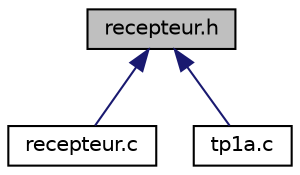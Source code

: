 digraph "recepteur.h"
{
 // LATEX_PDF_SIZE
  edge [fontname="Helvetica",fontsize="10",labelfontname="Helvetica",labelfontsize="10"];
  node [fontname="Helvetica",fontsize="10",shape=record];
  Node1 [label="recepteur.h",height=0.2,width=0.4,color="black", fillcolor="grey75", style="filled", fontcolor="black",tooltip="Tous les prototypes de fonctions relatives au récepteur."];
  Node1 -> Node2 [dir="back",color="midnightblue",fontsize="10",style="solid",fontname="Helvetica"];
  Node2 [label="recepteur.c",height=0.2,width=0.4,color="black", fillcolor="white", style="filled",URL="$recepteur_8c.html",tooltip="Fonctions relatives au récepteur."];
  Node1 -> Node3 [dir="back",color="midnightblue",fontsize="10",style="solid",fontname="Helvetica"];
  Node3 [label="tp1a.c",height=0.2,width=0.4,color="black", fillcolor="white", style="filled",URL="$tp1a_8c.html",tooltip="Programme principal pour tester le code d'étalement."];
}
